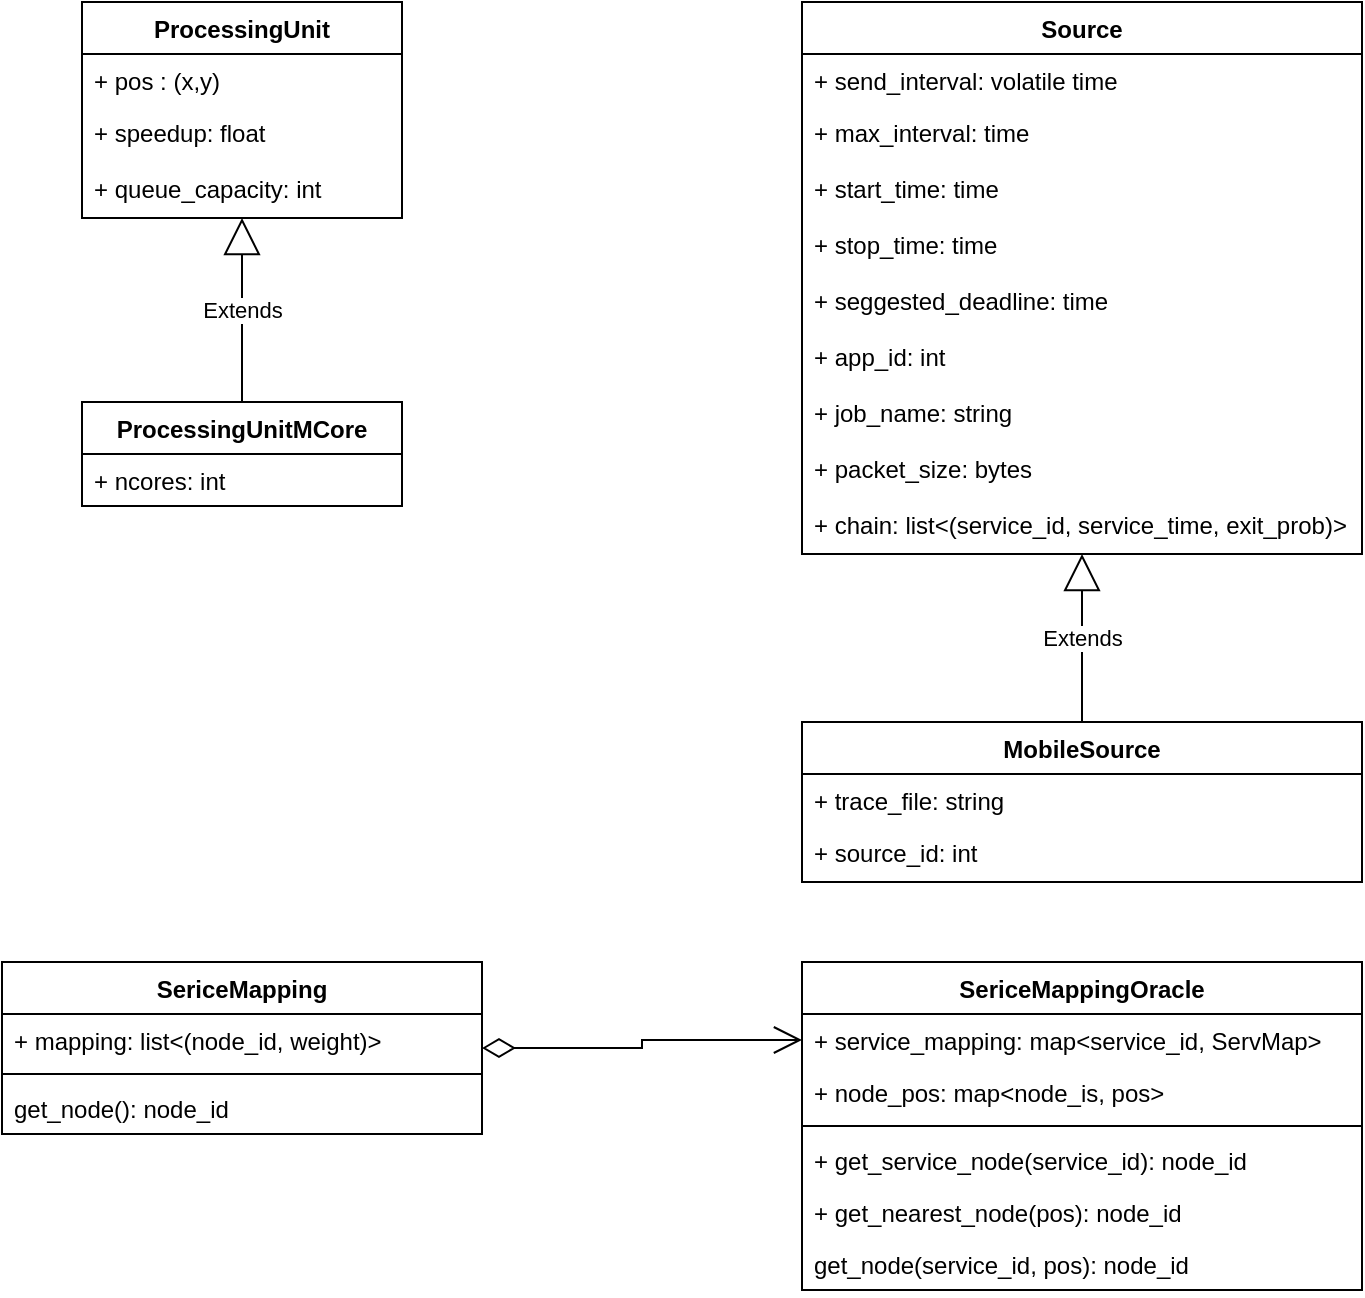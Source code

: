 <mxfile version="20.8.16" type="device"><diagram name="Pagina-1" id="Wf1M4h2p-b8TVH4V2_Cr"><mxGraphModel dx="1434" dy="838" grid="1" gridSize="10" guides="1" tooltips="1" connect="1" arrows="1" fold="1" page="1" pageScale="1" pageWidth="827" pageHeight="1169" math="0" shadow="0"><root><mxCell id="0"/><mxCell id="1" parent="0"/><mxCell id="dyFO4CHFQqwbsiW7trcq-1" value="ProcessingUnit" style="swimlane;fontStyle=1;childLayout=stackLayout;horizontal=1;startSize=26;fillColor=none;horizontalStack=0;resizeParent=1;resizeParentMax=0;resizeLast=0;collapsible=1;marginBottom=0;" parent="1" vertex="1"><mxGeometry x="80" y="80" width="160" height="108" as="geometry"><mxRectangle x="290" y="250" width="100" height="30" as="alternateBounds"/></mxGeometry></mxCell><mxCell id="dyFO4CHFQqwbsiW7trcq-3" value="+ pos : (x,y)" style="text;strokeColor=none;fillColor=none;align=left;verticalAlign=top;spacingLeft=4;spacingRight=4;overflow=hidden;rotatable=0;points=[[0,0.5],[1,0.5]];portConstraint=eastwest;" parent="dyFO4CHFQqwbsiW7trcq-1" vertex="1"><mxGeometry y="26" width="160" height="26" as="geometry"/></mxCell><mxCell id="dyFO4CHFQqwbsiW7trcq-4" value="+ speedup: float" style="text;strokeColor=none;fillColor=none;align=left;verticalAlign=top;spacingLeft=4;spacingRight=4;overflow=hidden;rotatable=0;points=[[0,0.5],[1,0.5]];portConstraint=eastwest;" parent="dyFO4CHFQqwbsiW7trcq-1" vertex="1"><mxGeometry y="52" width="160" height="28" as="geometry"/></mxCell><mxCell id="dyFO4CHFQqwbsiW7trcq-5" value="+ queue_capacity: int" style="text;strokeColor=none;fillColor=none;align=left;verticalAlign=top;spacingLeft=4;spacingRight=4;overflow=hidden;rotatable=0;points=[[0,0.5],[1,0.5]];portConstraint=eastwest;" parent="dyFO4CHFQqwbsiW7trcq-1" vertex="1"><mxGeometry y="80" width="160" height="28" as="geometry"/></mxCell><mxCell id="dyFO4CHFQqwbsiW7trcq-6" value="ProcessingUnitMCore" style="swimlane;fontStyle=1;childLayout=stackLayout;horizontal=1;startSize=26;fillColor=none;horizontalStack=0;resizeParent=1;resizeParentMax=0;resizeLast=0;collapsible=1;marginBottom=0;" parent="1" vertex="1"><mxGeometry x="80" y="280" width="160" height="52" as="geometry"><mxRectangle x="290" y="250" width="100" height="30" as="alternateBounds"/></mxGeometry></mxCell><mxCell id="dyFO4CHFQqwbsiW7trcq-7" value="+ ncores: int" style="text;strokeColor=none;fillColor=none;align=left;verticalAlign=top;spacingLeft=4;spacingRight=4;overflow=hidden;rotatable=0;points=[[0,0.5],[1,0.5]];portConstraint=eastwest;" parent="dyFO4CHFQqwbsiW7trcq-6" vertex="1"><mxGeometry y="26" width="160" height="26" as="geometry"/></mxCell><mxCell id="dyFO4CHFQqwbsiW7trcq-10" value="Extends" style="endArrow=block;endSize=16;endFill=0;html=1;rounded=0;exitX=0.5;exitY=0;exitDx=0;exitDy=0;" parent="1" source="dyFO4CHFQqwbsiW7trcq-6" target="dyFO4CHFQqwbsiW7trcq-1" edge="1"><mxGeometry width="160" relative="1" as="geometry"><mxPoint x="330" y="430" as="sourcePoint"/><mxPoint x="490" y="430" as="targetPoint"/></mxGeometry></mxCell><mxCell id="dyFO4CHFQqwbsiW7trcq-11" value="Source" style="swimlane;fontStyle=1;childLayout=stackLayout;horizontal=1;startSize=26;fillColor=none;horizontalStack=0;resizeParent=1;resizeParentMax=0;resizeLast=0;collapsible=1;marginBottom=0;" parent="1" vertex="1"><mxGeometry x="440" y="80" width="280" height="276" as="geometry"><mxRectangle x="290" y="250" width="100" height="30" as="alternateBounds"/></mxGeometry></mxCell><mxCell id="dyFO4CHFQqwbsiW7trcq-12" value="+ send_interval: volatile time" style="text;strokeColor=none;fillColor=none;align=left;verticalAlign=top;spacingLeft=4;spacingRight=4;overflow=hidden;rotatable=0;points=[[0,0.5],[1,0.5]];portConstraint=eastwest;" parent="dyFO4CHFQqwbsiW7trcq-11" vertex="1"><mxGeometry y="26" width="280" height="26" as="geometry"/></mxCell><mxCell id="dyFO4CHFQqwbsiW7trcq-13" value="+ max_interval: time" style="text;strokeColor=none;fillColor=none;align=left;verticalAlign=top;spacingLeft=4;spacingRight=4;overflow=hidden;rotatable=0;points=[[0,0.5],[1,0.5]];portConstraint=eastwest;" parent="dyFO4CHFQqwbsiW7trcq-11" vertex="1"><mxGeometry y="52" width="280" height="28" as="geometry"/></mxCell><mxCell id="dyFO4CHFQqwbsiW7trcq-14" value="+ start_time: time" style="text;strokeColor=none;fillColor=none;align=left;verticalAlign=top;spacingLeft=4;spacingRight=4;overflow=hidden;rotatable=0;points=[[0,0.5],[1,0.5]];portConstraint=eastwest;" parent="dyFO4CHFQqwbsiW7trcq-11" vertex="1"><mxGeometry y="80" width="280" height="28" as="geometry"/></mxCell><mxCell id="dyFO4CHFQqwbsiW7trcq-20" value="+ stop_time: time" style="text;strokeColor=none;fillColor=none;align=left;verticalAlign=top;spacingLeft=4;spacingRight=4;overflow=hidden;rotatable=0;points=[[0,0.5],[1,0.5]];portConstraint=eastwest;" parent="dyFO4CHFQqwbsiW7trcq-11" vertex="1"><mxGeometry y="108" width="280" height="28" as="geometry"/></mxCell><mxCell id="dyFO4CHFQqwbsiW7trcq-19" value="+ seggested_deadline: time" style="text;strokeColor=none;fillColor=none;align=left;verticalAlign=top;spacingLeft=4;spacingRight=4;overflow=hidden;rotatable=0;points=[[0,0.5],[1,0.5]];portConstraint=eastwest;" parent="dyFO4CHFQqwbsiW7trcq-11" vertex="1"><mxGeometry y="136" width="280" height="28" as="geometry"/></mxCell><mxCell id="dyFO4CHFQqwbsiW7trcq-18" value="+ app_id: int" style="text;strokeColor=none;fillColor=none;align=left;verticalAlign=top;spacingLeft=4;spacingRight=4;overflow=hidden;rotatable=0;points=[[0,0.5],[1,0.5]];portConstraint=eastwest;" parent="dyFO4CHFQqwbsiW7trcq-11" vertex="1"><mxGeometry y="164" width="280" height="28" as="geometry"/></mxCell><mxCell id="dyFO4CHFQqwbsiW7trcq-17" value="+ job_name: string" style="text;strokeColor=none;fillColor=none;align=left;verticalAlign=top;spacingLeft=4;spacingRight=4;overflow=hidden;rotatable=0;points=[[0,0.5],[1,0.5]];portConstraint=eastwest;" parent="dyFO4CHFQqwbsiW7trcq-11" vertex="1"><mxGeometry y="192" width="280" height="28" as="geometry"/></mxCell><mxCell id="dyFO4CHFQqwbsiW7trcq-16" value="+ packet_size: bytes" style="text;strokeColor=none;fillColor=none;align=left;verticalAlign=top;spacingLeft=4;spacingRight=4;overflow=hidden;rotatable=0;points=[[0,0.5],[1,0.5]];portConstraint=eastwest;" parent="dyFO4CHFQqwbsiW7trcq-11" vertex="1"><mxGeometry y="220" width="280" height="28" as="geometry"/></mxCell><mxCell id="dyFO4CHFQqwbsiW7trcq-23" value="+ chain: list&lt;(service_id, service_time, exit_prob)&gt;" style="text;strokeColor=none;fillColor=none;align=left;verticalAlign=top;spacingLeft=4;spacingRight=4;overflow=hidden;rotatable=0;points=[[0,0.5],[1,0.5]];portConstraint=eastwest;" parent="dyFO4CHFQqwbsiW7trcq-11" vertex="1"><mxGeometry y="248" width="280" height="28" as="geometry"/></mxCell><mxCell id="dyFO4CHFQqwbsiW7trcq-25" value="MobileSource" style="swimlane;fontStyle=1;childLayout=stackLayout;horizontal=1;startSize=26;fillColor=none;horizontalStack=0;resizeParent=1;resizeParentMax=0;resizeLast=0;collapsible=1;marginBottom=0;" parent="1" vertex="1"><mxGeometry x="440" y="440" width="280" height="80" as="geometry"><mxRectangle x="290" y="250" width="100" height="30" as="alternateBounds"/></mxGeometry></mxCell><mxCell id="dyFO4CHFQqwbsiW7trcq-26" value="+ trace_file: string" style="text;strokeColor=none;fillColor=none;align=left;verticalAlign=top;spacingLeft=4;spacingRight=4;overflow=hidden;rotatable=0;points=[[0,0.5],[1,0.5]];portConstraint=eastwest;" parent="dyFO4CHFQqwbsiW7trcq-25" vertex="1"><mxGeometry y="26" width="280" height="26" as="geometry"/></mxCell><mxCell id="dyFO4CHFQqwbsiW7trcq-27" value="+ source_id: int" style="text;strokeColor=none;fillColor=none;align=left;verticalAlign=top;spacingLeft=4;spacingRight=4;overflow=hidden;rotatable=0;points=[[0,0.5],[1,0.5]];portConstraint=eastwest;" parent="dyFO4CHFQqwbsiW7trcq-25" vertex="1"><mxGeometry y="52" width="280" height="28" as="geometry"/></mxCell><mxCell id="dyFO4CHFQqwbsiW7trcq-35" value="Extends" style="endArrow=block;endSize=16;endFill=0;html=1;rounded=0;exitX=0.5;exitY=0;exitDx=0;exitDy=0;" parent="1" source="dyFO4CHFQqwbsiW7trcq-25" target="dyFO4CHFQqwbsiW7trcq-11" edge="1"><mxGeometry width="160" relative="1" as="geometry"><mxPoint x="450" y="430" as="sourcePoint"/><mxPoint x="590" y="380" as="targetPoint"/></mxGeometry></mxCell><mxCell id="dyFO4CHFQqwbsiW7trcq-39" value="SericeMappingOracle" style="swimlane;fontStyle=1;align=center;verticalAlign=top;childLayout=stackLayout;horizontal=1;startSize=26;horizontalStack=0;resizeParent=1;resizeParentMax=0;resizeLast=0;collapsible=1;marginBottom=0;" parent="1" vertex="1"><mxGeometry x="440" y="560" width="280" height="164" as="geometry"/></mxCell><mxCell id="dyFO4CHFQqwbsiW7trcq-40" value="+ service_mapping: map&lt;service_id, ServMap&gt;" style="text;strokeColor=none;fillColor=none;align=left;verticalAlign=top;spacingLeft=4;spacingRight=4;overflow=hidden;rotatable=0;points=[[0,0.5],[1,0.5]];portConstraint=eastwest;" parent="dyFO4CHFQqwbsiW7trcq-39" vertex="1"><mxGeometry y="26" width="280" height="26" as="geometry"/></mxCell><mxCell id="dyFO4CHFQqwbsiW7trcq-43" value="+ node_pos: map&lt;node_is, pos&gt;" style="text;strokeColor=none;fillColor=none;align=left;verticalAlign=top;spacingLeft=4;spacingRight=4;overflow=hidden;rotatable=0;points=[[0,0.5],[1,0.5]];portConstraint=eastwest;" parent="dyFO4CHFQqwbsiW7trcq-39" vertex="1"><mxGeometry y="52" width="280" height="26" as="geometry"/></mxCell><mxCell id="dyFO4CHFQqwbsiW7trcq-41" value="" style="line;strokeWidth=1;fillColor=none;align=left;verticalAlign=middle;spacingTop=-1;spacingLeft=3;spacingRight=3;rotatable=0;labelPosition=right;points=[];portConstraint=eastwest;strokeColor=inherit;" parent="dyFO4CHFQqwbsiW7trcq-39" vertex="1"><mxGeometry y="78" width="280" height="8" as="geometry"/></mxCell><mxCell id="dyFO4CHFQqwbsiW7trcq-42" value="+ get_service_node(service_id): node_id" style="text;strokeColor=none;fillColor=none;align=left;verticalAlign=top;spacingLeft=4;spacingRight=4;overflow=hidden;rotatable=0;points=[[0,0.5],[1,0.5]];portConstraint=eastwest;" parent="dyFO4CHFQqwbsiW7trcq-39" vertex="1"><mxGeometry y="86" width="280" height="26" as="geometry"/></mxCell><mxCell id="dyFO4CHFQqwbsiW7trcq-45" value="+ get_nearest_node(pos): node_id" style="text;strokeColor=none;fillColor=none;align=left;verticalAlign=top;spacingLeft=4;spacingRight=4;overflow=hidden;rotatable=0;points=[[0,0.5],[1,0.5]];portConstraint=eastwest;" parent="dyFO4CHFQqwbsiW7trcq-39" vertex="1"><mxGeometry y="112" width="280" height="26" as="geometry"/></mxCell><mxCell id="dyFO4CHFQqwbsiW7trcq-44" value="get_node(service_id, pos): node_id" style="text;strokeColor=none;fillColor=none;align=left;verticalAlign=top;spacingLeft=4;spacingRight=4;overflow=hidden;rotatable=0;points=[[0,0.5],[1,0.5]];portConstraint=eastwest;" parent="dyFO4CHFQqwbsiW7trcq-39" vertex="1"><mxGeometry y="138" width="280" height="26" as="geometry"/></mxCell><mxCell id="dyFO4CHFQqwbsiW7trcq-46" value="SericeMapping" style="swimlane;fontStyle=1;align=center;verticalAlign=top;childLayout=stackLayout;horizontal=1;startSize=26;horizontalStack=0;resizeParent=1;resizeParentMax=0;resizeLast=0;collapsible=1;marginBottom=0;" parent="1" vertex="1"><mxGeometry x="40" y="560" width="240" height="86" as="geometry"/></mxCell><mxCell id="dyFO4CHFQqwbsiW7trcq-47" value="+ mapping: list&lt;(node_id, weight)&gt;" style="text;strokeColor=none;fillColor=none;align=left;verticalAlign=top;spacingLeft=4;spacingRight=4;overflow=hidden;rotatable=0;points=[[0,0.5],[1,0.5]];portConstraint=eastwest;" parent="dyFO4CHFQqwbsiW7trcq-46" vertex="1"><mxGeometry y="26" width="240" height="26" as="geometry"/></mxCell><mxCell id="dyFO4CHFQqwbsiW7trcq-49" value="" style="line;strokeWidth=1;fillColor=none;align=left;verticalAlign=middle;spacingTop=-1;spacingLeft=3;spacingRight=3;rotatable=0;labelPosition=right;points=[];portConstraint=eastwest;strokeColor=inherit;" parent="dyFO4CHFQqwbsiW7trcq-46" vertex="1"><mxGeometry y="52" width="240" height="8" as="geometry"/></mxCell><mxCell id="dyFO4CHFQqwbsiW7trcq-52" value="get_node(): node_id" style="text;strokeColor=none;fillColor=none;align=left;verticalAlign=top;spacingLeft=4;spacingRight=4;overflow=hidden;rotatable=0;points=[[0,0.5],[1,0.5]];portConstraint=eastwest;" parent="dyFO4CHFQqwbsiW7trcq-46" vertex="1"><mxGeometry y="60" width="240" height="26" as="geometry"/></mxCell><mxCell id="dyFO4CHFQqwbsiW7trcq-53" value="" style="endArrow=open;html=1;endSize=12;startArrow=diamondThin;startSize=14;startFill=0;edgeStyle=orthogonalEdgeStyle;align=left;verticalAlign=bottom;rounded=0;entryX=0;entryY=0.5;entryDx=0;entryDy=0;" parent="1" source="dyFO4CHFQqwbsiW7trcq-46" target="dyFO4CHFQqwbsiW7trcq-40" edge="1"><mxGeometry x="-1" y="3" relative="1" as="geometry"><mxPoint x="150" y="550" as="sourcePoint"/><mxPoint x="310" y="550" as="targetPoint"/></mxGeometry></mxCell></root></mxGraphModel></diagram></mxfile>